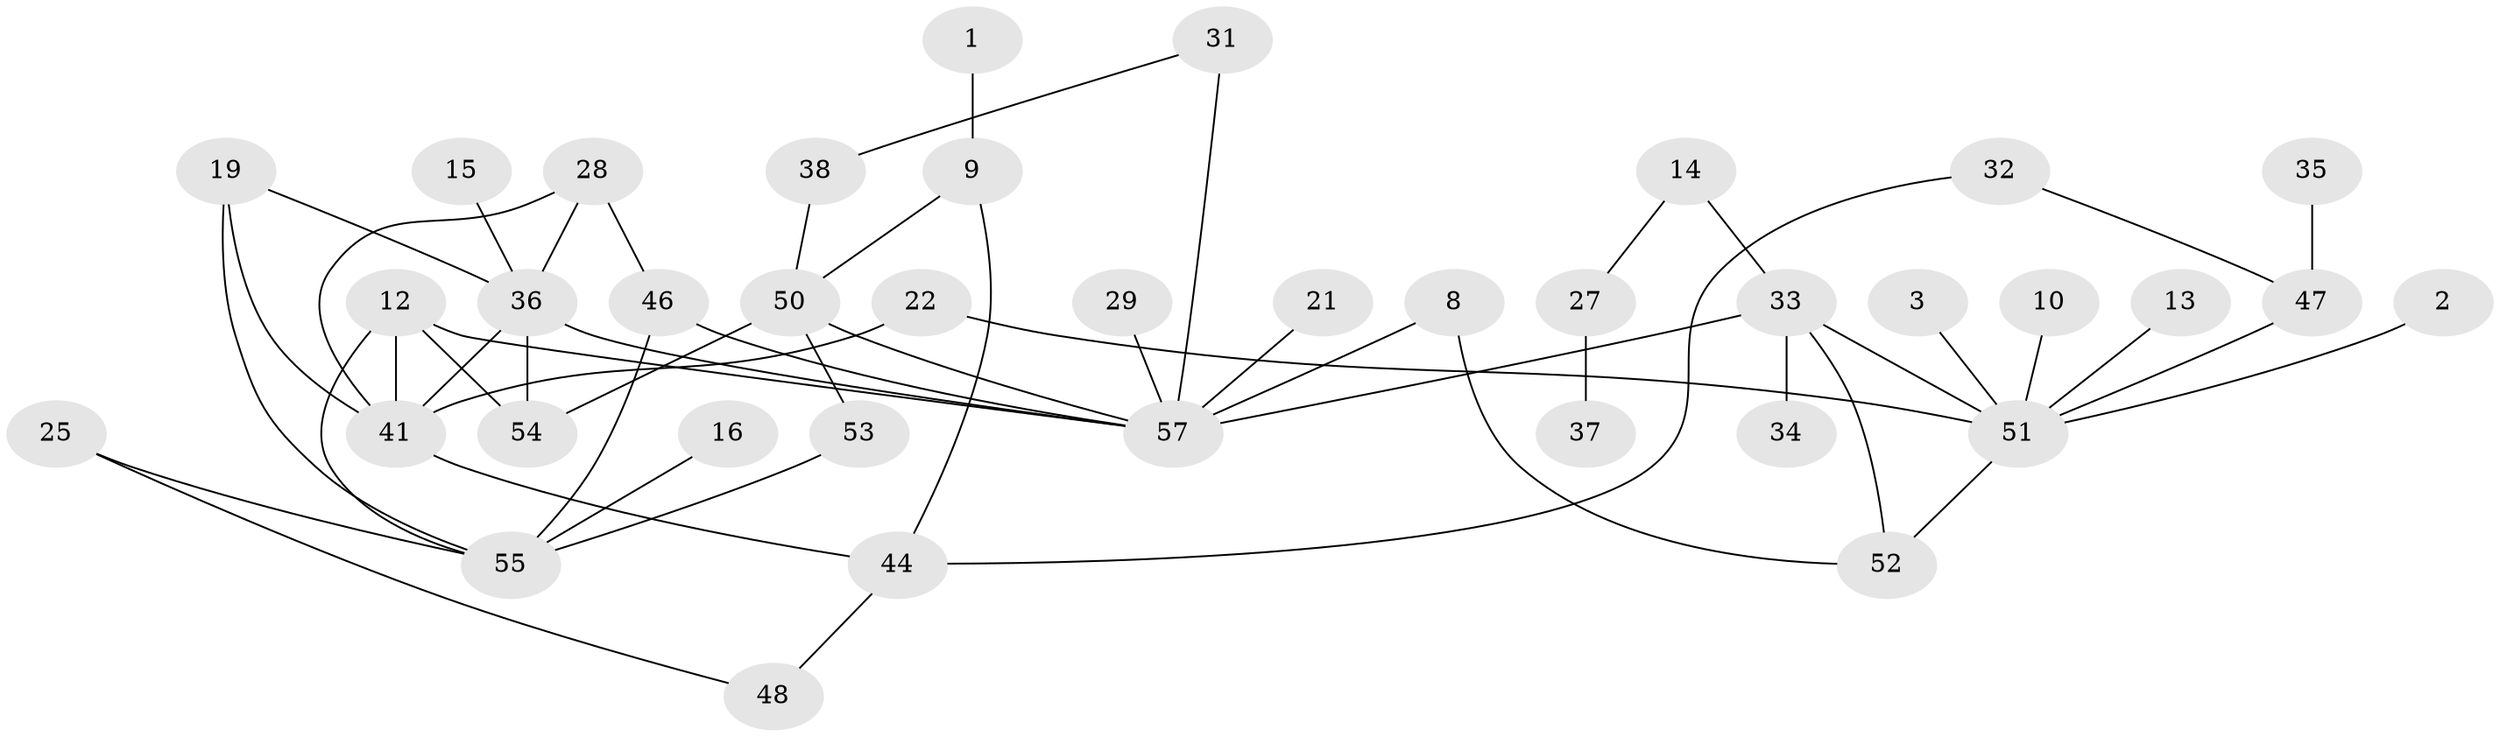// original degree distribution, {1: 0.21052631578947367, 3: 0.24561403508771928, 0: 0.16666666666666666, 4: 0.06140350877192982, 2: 0.2719298245614035, 6: 0.008771929824561403, 5: 0.03508771929824561}
// Generated by graph-tools (version 1.1) at 2025/49/03/09/25 03:49:10]
// undirected, 38 vertices, 53 edges
graph export_dot {
graph [start="1"]
  node [color=gray90,style=filled];
  1;
  2;
  3;
  8;
  9;
  10;
  12;
  13;
  14;
  15;
  16;
  19;
  21;
  22;
  25;
  27;
  28;
  29;
  31;
  32;
  33;
  34;
  35;
  36;
  37;
  38;
  41;
  44;
  46;
  47;
  48;
  50;
  51;
  52;
  53;
  54;
  55;
  57;
  1 -- 9 [weight=1.0];
  2 -- 51 [weight=1.0];
  3 -- 51 [weight=1.0];
  8 -- 52 [weight=1.0];
  8 -- 57 [weight=1.0];
  9 -- 44 [weight=1.0];
  9 -- 50 [weight=1.0];
  10 -- 51 [weight=1.0];
  12 -- 41 [weight=1.0];
  12 -- 54 [weight=1.0];
  12 -- 55 [weight=1.0];
  12 -- 57 [weight=1.0];
  13 -- 51 [weight=1.0];
  14 -- 27 [weight=1.0];
  14 -- 33 [weight=1.0];
  15 -- 36 [weight=1.0];
  16 -- 55 [weight=1.0];
  19 -- 36 [weight=1.0];
  19 -- 41 [weight=1.0];
  19 -- 55 [weight=1.0];
  21 -- 57 [weight=1.0];
  22 -- 41 [weight=1.0];
  22 -- 51 [weight=1.0];
  25 -- 48 [weight=1.0];
  25 -- 55 [weight=1.0];
  27 -- 37 [weight=1.0];
  28 -- 36 [weight=1.0];
  28 -- 41 [weight=1.0];
  28 -- 46 [weight=1.0];
  29 -- 57 [weight=1.0];
  31 -- 38 [weight=1.0];
  31 -- 57 [weight=2.0];
  32 -- 44 [weight=1.0];
  32 -- 47 [weight=1.0];
  33 -- 34 [weight=1.0];
  33 -- 51 [weight=1.0];
  33 -- 52 [weight=1.0];
  33 -- 57 [weight=1.0];
  35 -- 47 [weight=1.0];
  36 -- 41 [weight=1.0];
  36 -- 54 [weight=1.0];
  36 -- 57 [weight=1.0];
  38 -- 50 [weight=1.0];
  41 -- 44 [weight=1.0];
  44 -- 48 [weight=1.0];
  46 -- 55 [weight=1.0];
  46 -- 57 [weight=1.0];
  47 -- 51 [weight=1.0];
  50 -- 53 [weight=1.0];
  50 -- 54 [weight=1.0];
  50 -- 57 [weight=1.0];
  51 -- 52 [weight=1.0];
  53 -- 55 [weight=1.0];
}
